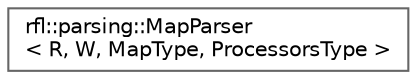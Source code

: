 digraph "类继承关系图"
{
 // LATEX_PDF_SIZE
  bgcolor="transparent";
  edge [fontname=Helvetica,fontsize=10,labelfontname=Helvetica,labelfontsize=10];
  node [fontname=Helvetica,fontsize=10,shape=box,height=0.2,width=0.4];
  rankdir="LR";
  Node0 [id="Node000000",label="rfl::parsing::MapParser\l\< R, W, MapType, ProcessorsType \>",height=0.2,width=0.4,color="grey40", fillcolor="white", style="filled",URL="$structrfl_1_1parsing_1_1_map_parser.html",tooltip=" "];
}
